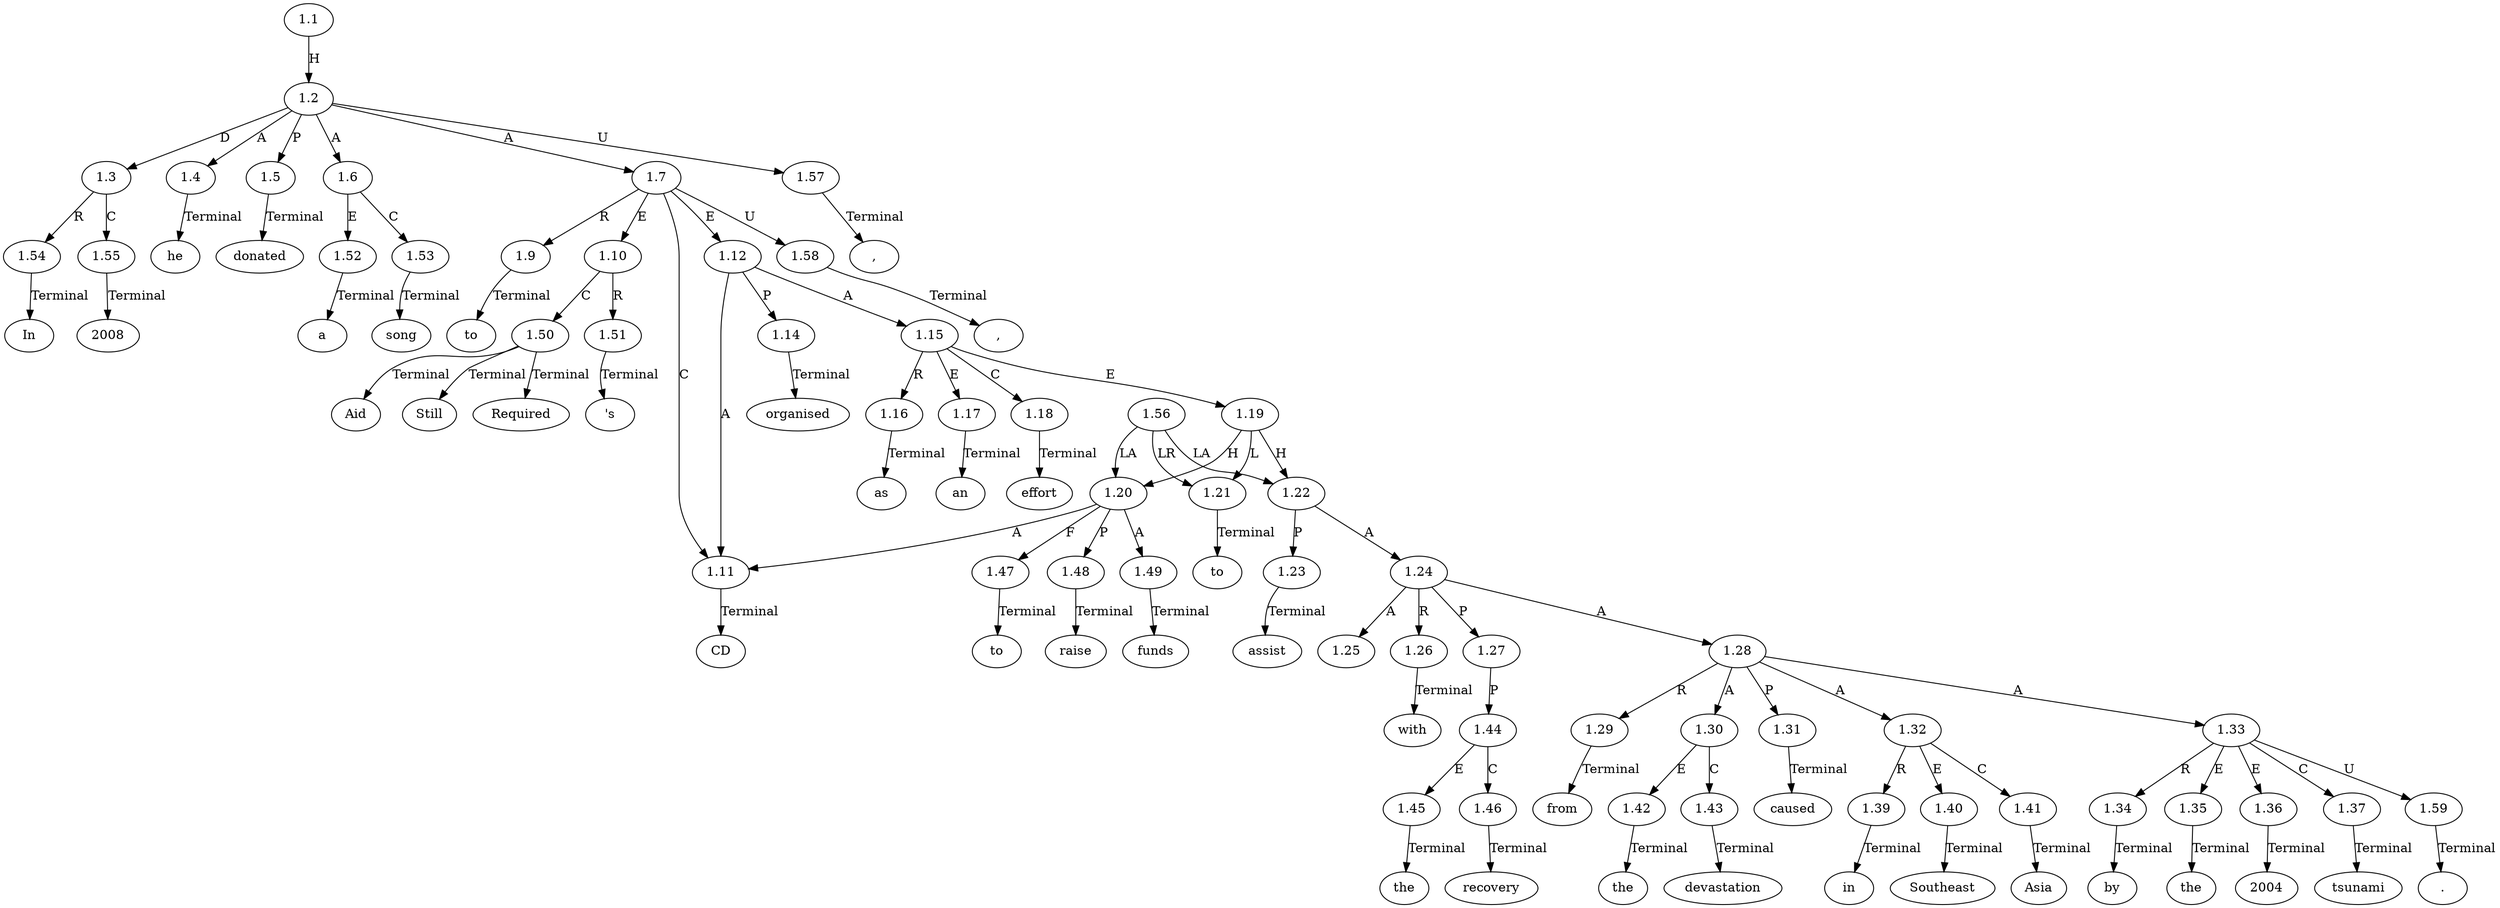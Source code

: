 // Graph
digraph {
	0.1 [label=In ordering=out]
	0.10 [label=Still ordering=out]
	0.11 [label=Required ordering=out]
	0.12 [label="'s" ordering=out]
	0.13 [label=CD ordering=out]
	0.14 [label="," ordering=out]
	0.15 [label=organised ordering=out]
	0.16 [label=as ordering=out]
	0.17 [label=an ordering=out]
	0.18 [label=effort ordering=out]
	0.19 [label=to ordering=out]
	0.2 [label=2008 ordering=out]
	0.20 [label=raise ordering=out]
	0.21 [label=funds ordering=out]
	0.22 [label=to ordering=out]
	0.23 [label=assist ordering=out]
	0.24 [label=with ordering=out]
	0.25 [label=the ordering=out]
	0.26 [label=recovery ordering=out]
	0.27 [label=from ordering=out]
	0.28 [label=the ordering=out]
	0.29 [label=devastation ordering=out]
	0.3 [label="," ordering=out]
	0.30 [label=caused ordering=out]
	0.31 [label=in ordering=out]
	0.32 [label=Southeast ordering=out]
	0.33 [label=Asia ordering=out]
	0.34 [label=by ordering=out]
	0.35 [label=the ordering=out]
	0.36 [label=2004 ordering=out]
	0.37 [label=tsunami ordering=out]
	0.38 [label="." ordering=out]
	0.4 [label=he ordering=out]
	0.5 [label=donated ordering=out]
	0.6 [label=a ordering=out]
	0.7 [label=song ordering=out]
	0.8 [label=to ordering=out]
	0.9 [label=Aid ordering=out]
	1.1 [label=1.1 ordering=out]
	1.2 [label=1.2 ordering=out]
	1.3 [label=1.3 ordering=out]
	1.4 [label=1.4 ordering=out]
	1.5 [label=1.5 ordering=out]
	1.6 [label=1.6 ordering=out]
	1.7 [label=1.7 ordering=out]
	1.9 [label=1.9 ordering=out]
	1.10 [label=1.10 ordering=out]
	1.11 [label=1.11 ordering=out]
	1.12 [label=1.12 ordering=out]
	1.14 [label=1.14 ordering=out]
	1.15 [label=1.15 ordering=out]
	1.16 [label=1.16 ordering=out]
	1.17 [label=1.17 ordering=out]
	1.18 [label=1.18 ordering=out]
	1.19 [label=1.19 ordering=out]
	1.20 [label=1.20 ordering=out]
	1.21 [label=1.21 ordering=out]
	1.22 [label=1.22 ordering=out]
	1.23 [label=1.23 ordering=out]
	1.24 [label=1.24 ordering=out]
	1.25 [label=1.25 ordering=out]
	1.26 [label=1.26 ordering=out]
	1.27 [label=1.27 ordering=out]
	1.28 [label=1.28 ordering=out]
	1.29 [label=1.29 ordering=out]
	1.30 [label=1.30 ordering=out]
	1.31 [label=1.31 ordering=out]
	1.32 [label=1.32 ordering=out]
	1.33 [label=1.33 ordering=out]
	1.34 [label=1.34 ordering=out]
	1.35 [label=1.35 ordering=out]
	1.36 [label=1.36 ordering=out]
	1.37 [label=1.37 ordering=out]
	1.39 [label=1.39 ordering=out]
	1.40 [label=1.40 ordering=out]
	1.41 [label=1.41 ordering=out]
	1.42 [label=1.42 ordering=out]
	1.43 [label=1.43 ordering=out]
	1.44 [label=1.44 ordering=out]
	1.45 [label=1.45 ordering=out]
	1.46 [label=1.46 ordering=out]
	1.47 [label=1.47 ordering=out]
	1.48 [label=1.48 ordering=out]
	1.49 [label=1.49 ordering=out]
	1.50 [label=1.50 ordering=out]
	1.51 [label=1.51 ordering=out]
	1.52 [label=1.52 ordering=out]
	1.53 [label=1.53 ordering=out]
	1.54 [label=1.54 ordering=out]
	1.55 [label=1.55 ordering=out]
	1.56 [label=1.56 ordering=out]
	1.57 [label=1.57 ordering=out]
	1.58 [label=1.58 ordering=out]
	1.59 [label=1.59 ordering=out]
	1.1 -> 1.2 [label=H ordering=out]
	1.2 -> 1.3 [label=D ordering=out]
	1.2 -> 1.4 [label=A ordering=out]
	1.2 -> 1.5 [label=P ordering=out]
	1.2 -> 1.6 [label=A ordering=out]
	1.2 -> 1.7 [label=A ordering=out]
	1.2 -> 1.57 [label=U ordering=out]
	1.3 -> 1.54 [label=R ordering=out]
	1.3 -> 1.55 [label=C ordering=out]
	1.4 -> 0.4 [label=Terminal ordering=out]
	1.5 -> 0.5 [label=Terminal ordering=out]
	1.6 -> 1.52 [label=E ordering=out]
	1.6 -> 1.53 [label=C ordering=out]
	1.7 -> 1.9 [label=R ordering=out]
	1.7 -> 1.10 [label=E ordering=out]
	1.7 -> 1.11 [label=C ordering=out]
	1.7 -> 1.12 [label=E ordering=out]
	1.7 -> 1.58 [label=U ordering=out]
	1.9 -> 0.8 [label=Terminal ordering=out]
	1.10 -> 1.50 [label=C ordering=out]
	1.10 -> 1.51 [label=R ordering=out]
	1.11 -> 0.13 [label=Terminal ordering=out]
	1.12 -> 1.11 [label=A ordering=out]
	1.12 -> 1.14 [label=P ordering=out]
	1.12 -> 1.15 [label=A ordering=out]
	1.14 -> 0.15 [label=Terminal ordering=out]
	1.15 -> 1.16 [label=R ordering=out]
	1.15 -> 1.17 [label=E ordering=out]
	1.15 -> 1.18 [label=C ordering=out]
	1.15 -> 1.19 [label=E ordering=out]
	1.16 -> 0.16 [label=Terminal ordering=out]
	1.17 -> 0.17 [label=Terminal ordering=out]
	1.18 -> 0.18 [label=Terminal ordering=out]
	1.19 -> 1.20 [label=H ordering=out]
	1.19 -> 1.21 [label=L ordering=out]
	1.19 -> 1.22 [label=H ordering=out]
	1.20 -> 1.11 [label=A ordering=out]
	1.20 -> 1.47 [label=F ordering=out]
	1.20 -> 1.48 [label=P ordering=out]
	1.20 -> 1.49 [label=A ordering=out]
	1.21 -> 0.22 [label=Terminal ordering=out]
	1.22 -> 1.23 [label=P ordering=out]
	1.22 -> 1.24 [label=A ordering=out]
	1.23 -> 0.23 [label=Terminal ordering=out]
	1.24 -> 1.25 [label=A ordering=out]
	1.24 -> 1.26 [label=R ordering=out]
	1.24 -> 1.27 [label=P ordering=out]
	1.24 -> 1.28 [label=A ordering=out]
	1.26 -> 0.24 [label=Terminal ordering=out]
	1.27 -> 1.44 [label=P ordering=out]
	1.28 -> 1.29 [label=R ordering=out]
	1.28 -> 1.30 [label=A ordering=out]
	1.28 -> 1.31 [label=P ordering=out]
	1.28 -> 1.32 [label=A ordering=out]
	1.28 -> 1.33 [label=A ordering=out]
	1.29 -> 0.27 [label=Terminal ordering=out]
	1.30 -> 1.42 [label=E ordering=out]
	1.30 -> 1.43 [label=C ordering=out]
	1.31 -> 0.30 [label=Terminal ordering=out]
	1.32 -> 1.39 [label=R ordering=out]
	1.32 -> 1.40 [label=E ordering=out]
	1.32 -> 1.41 [label=C ordering=out]
	1.33 -> 1.34 [label=R ordering=out]
	1.33 -> 1.35 [label=E ordering=out]
	1.33 -> 1.36 [label=E ordering=out]
	1.33 -> 1.37 [label=C ordering=out]
	1.33 -> 1.59 [label=U ordering=out]
	1.34 -> 0.34 [label=Terminal ordering=out]
	1.35 -> 0.35 [label=Terminal ordering=out]
	1.36 -> 0.36 [label=Terminal ordering=out]
	1.37 -> 0.37 [label=Terminal ordering=out]
	1.39 -> 0.31 [label=Terminal ordering=out]
	1.40 -> 0.32 [label=Terminal ordering=out]
	1.41 -> 0.33 [label=Terminal ordering=out]
	1.42 -> 0.28 [label=Terminal ordering=out]
	1.43 -> 0.29 [label=Terminal ordering=out]
	1.44 -> 1.45 [label=E ordering=out]
	1.44 -> 1.46 [label=C ordering=out]
	1.45 -> 0.25 [label=Terminal ordering=out]
	1.46 -> 0.26 [label=Terminal ordering=out]
	1.47 -> 0.19 [label=Terminal ordering=out]
	1.48 -> 0.20 [label=Terminal ordering=out]
	1.49 -> 0.21 [label=Terminal ordering=out]
	1.50 -> 0.9 [label=Terminal ordering=out]
	1.50 -> 0.10 [label=Terminal ordering=out]
	1.50 -> 0.11 [label=Terminal ordering=out]
	1.51 -> 0.12 [label=Terminal ordering=out]
	1.52 -> 0.6 [label=Terminal ordering=out]
	1.53 -> 0.7 [label=Terminal ordering=out]
	1.54 -> 0.1 [label=Terminal ordering=out]
	1.55 -> 0.2 [label=Terminal ordering=out]
	1.56 -> 1.20 [label=LA ordering=out]
	1.56 -> 1.21 [label=LR ordering=out]
	1.56 -> 1.22 [label=LA ordering=out]
	1.57 -> 0.3 [label=Terminal ordering=out]
	1.58 -> 0.14 [label=Terminal ordering=out]
	1.59 -> 0.38 [label=Terminal ordering=out]
}
